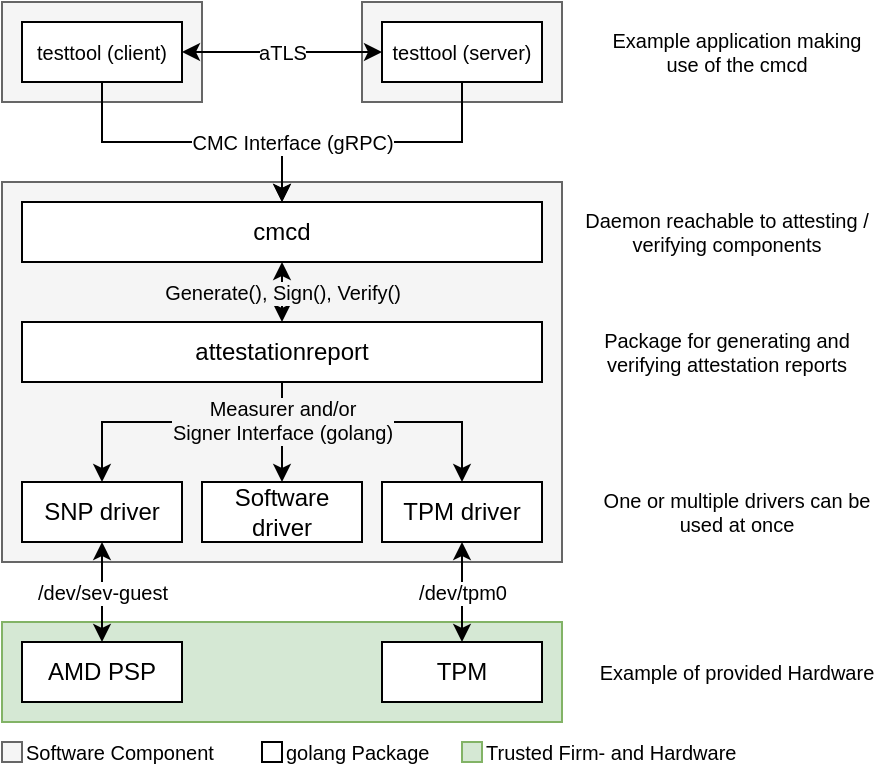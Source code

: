 <mxfile version="20.6.2" type="device"><diagram id="4OHlktra853td-nATEaD" name="Page-1"><mxGraphModel dx="1348" dy="841" grid="1" gridSize="10" guides="1" tooltips="1" connect="1" arrows="1" fold="1" page="1" pageScale="1" pageWidth="850" pageHeight="1100" math="0" shadow="0"><root><mxCell id="0"/><mxCell id="1" parent="0"/><mxCell id="NFTrpatYoSMDDnahwGzO-29" value="" style="rounded=0;whiteSpace=wrap;html=1;fontSize=10;fillColor=#d5e8d4;strokeColor=#82b366;" parent="1" vertex="1"><mxGeometry x="10" y="310" width="280" height="50" as="geometry"/></mxCell><mxCell id="NFTrpatYoSMDDnahwGzO-22" value="" style="rounded=0;whiteSpace=wrap;html=1;fontSize=10;fillColor=#f5f5f5;fontColor=#333333;strokeColor=#666666;" parent="1" vertex="1"><mxGeometry x="10" width="100" height="50" as="geometry"/></mxCell><mxCell id="NFTrpatYoSMDDnahwGzO-21" value="" style="rounded=0;whiteSpace=wrap;html=1;fontSize=10;fillColor=#f5f5f5;fontColor=#333333;strokeColor=#666666;" parent="1" vertex="1"><mxGeometry x="190" width="100" height="50" as="geometry"/></mxCell><mxCell id="NFTrpatYoSMDDnahwGzO-20" value="" style="rounded=0;whiteSpace=wrap;html=1;fontSize=10;fillColor=#f5f5f5;fontColor=#333333;strokeColor=#666666;" parent="1" vertex="1"><mxGeometry x="10" y="90" width="280" height="190" as="geometry"/></mxCell><mxCell id="NFTrpatYoSMDDnahwGzO-7" style="edgeStyle=orthogonalEdgeStyle;rounded=0;orthogonalLoop=1;jettySize=auto;html=1;exitX=0.5;exitY=1;exitDx=0;exitDy=0;entryX=0.5;entryY=0;entryDx=0;entryDy=0;" parent="1" source="NFTrpatYoSMDDnahwGzO-18" target="NFTrpatYoSMDDnahwGzO-5" edge="1"><mxGeometry relative="1" as="geometry"><mxPoint x="150.0" y="180" as="sourcePoint"/></mxGeometry></mxCell><mxCell id="NFTrpatYoSMDDnahwGzO-8" style="edgeStyle=orthogonalEdgeStyle;rounded=0;orthogonalLoop=1;jettySize=auto;html=1;exitX=0.5;exitY=1;exitDx=0;exitDy=0;entryX=0.5;entryY=0;entryDx=0;entryDy=0;" parent="1" source="NFTrpatYoSMDDnahwGzO-18" target="NFTrpatYoSMDDnahwGzO-6" edge="1"><mxGeometry relative="1" as="geometry"><mxPoint x="150.0" y="180" as="sourcePoint"/><Array as="points"><mxPoint x="150" y="210"/><mxPoint x="240" y="210"/></Array></mxGeometry></mxCell><mxCell id="NFTrpatYoSMDDnahwGzO-19" value="Generate(), Sign(), Verify()" style="edgeStyle=orthogonalEdgeStyle;rounded=0;orthogonalLoop=1;jettySize=auto;html=1;exitX=0.5;exitY=1;exitDx=0;exitDy=0;entryX=0.5;entryY=0;entryDx=0;entryDy=0;fontSize=10;startArrow=classic;startFill=1;labelBackgroundColor=#F5F5F5;" parent="1" source="NFTrpatYoSMDDnahwGzO-1" target="NFTrpatYoSMDDnahwGzO-18" edge="1"><mxGeometry relative="1" as="geometry"/></mxCell><mxCell id="NFTrpatYoSMDDnahwGzO-1" value="cmcd" style="rounded=0;whiteSpace=wrap;html=1;" parent="1" vertex="1"><mxGeometry x="20" y="100" width="260" height="30" as="geometry"/></mxCell><mxCell id="NFTrpatYoSMDDnahwGzO-33" value="/dev/sev-guest" style="edgeStyle=orthogonalEdgeStyle;rounded=0;orthogonalLoop=1;jettySize=auto;html=1;exitX=0.5;exitY=1;exitDx=0;exitDy=0;entryX=0.5;entryY=0;entryDx=0;entryDy=0;labelBackgroundColor=#FFFFFF;fontSize=10;startArrow=classic;startFill=1;" parent="1" source="NFTrpatYoSMDDnahwGzO-2" target="NFTrpatYoSMDDnahwGzO-32" edge="1"><mxGeometry relative="1" as="geometry"/></mxCell><mxCell id="NFTrpatYoSMDDnahwGzO-2" value="SNP driver" style="rounded=0;whiteSpace=wrap;html=1;" parent="1" vertex="1"><mxGeometry x="20" y="240" width="80" height="30" as="geometry"/></mxCell><mxCell id="NFTrpatYoSMDDnahwGzO-5" value="Software driver" style="rounded=0;whiteSpace=wrap;html=1;" parent="1" vertex="1"><mxGeometry x="110" y="240" width="80" height="30" as="geometry"/></mxCell><mxCell id="NFTrpatYoSMDDnahwGzO-34" value="/dev/tpm0" style="edgeStyle=orthogonalEdgeStyle;rounded=0;orthogonalLoop=1;jettySize=auto;html=1;exitX=0.5;exitY=1;exitDx=0;exitDy=0;entryX=0.5;entryY=0;entryDx=0;entryDy=0;labelBackgroundColor=#FFFFFF;fontSize=10;startArrow=classic;startFill=1;" parent="1" source="NFTrpatYoSMDDnahwGzO-6" target="NFTrpatYoSMDDnahwGzO-31" edge="1"><mxGeometry relative="1" as="geometry"/></mxCell><mxCell id="NFTrpatYoSMDDnahwGzO-6" value="TPM driver" style="rounded=0;whiteSpace=wrap;html=1;" parent="1" vertex="1"><mxGeometry x="200" y="240" width="80" height="30" as="geometry"/></mxCell><mxCell id="NFTrpatYoSMDDnahwGzO-10" value="One or multiple drivers can be used at once" style="text;html=1;strokeColor=none;fillColor=none;align=center;verticalAlign=middle;whiteSpace=wrap;rounded=0;fontSize=10;" parent="1" vertex="1"><mxGeometry x="300" y="240" width="155" height="30" as="geometry"/></mxCell><mxCell id="NFTrpatYoSMDDnahwGzO-14" style="edgeStyle=orthogonalEdgeStyle;rounded=0;orthogonalLoop=1;jettySize=auto;html=1;exitX=0.5;exitY=1;exitDx=0;exitDy=0;entryX=0.5;entryY=0;entryDx=0;entryDy=0;fontSize=10;" parent="1" source="NFTrpatYoSMDDnahwGzO-12" target="NFTrpatYoSMDDnahwGzO-1" edge="1"><mxGeometry relative="1" as="geometry"/></mxCell><mxCell id="NFTrpatYoSMDDnahwGzO-17" value="aTLS" style="edgeStyle=orthogonalEdgeStyle;rounded=0;orthogonalLoop=1;jettySize=auto;html=1;exitX=1;exitY=0.5;exitDx=0;exitDy=0;entryX=0;entryY=0.5;entryDx=0;entryDy=0;fontSize=10;startArrow=classic;startFill=1;" parent="1" source="NFTrpatYoSMDDnahwGzO-12" target="NFTrpatYoSMDDnahwGzO-13" edge="1"><mxGeometry relative="1" as="geometry"/></mxCell><mxCell id="NFTrpatYoSMDDnahwGzO-12" value="testtool (client)" style="rounded=0;whiteSpace=wrap;html=1;fontSize=10;" parent="1" vertex="1"><mxGeometry x="20" y="10" width="80" height="30" as="geometry"/></mxCell><mxCell id="NFTrpatYoSMDDnahwGzO-13" value="testtool (server)" style="rounded=0;whiteSpace=wrap;html=1;fontSize=10;" parent="1" vertex="1"><mxGeometry x="200" y="10" width="80" height="30" as="geometry"/></mxCell><mxCell id="NFTrpatYoSMDDnahwGzO-9" value="CMC Interface (gRPC)" style="edgeStyle=orthogonalEdgeStyle;rounded=0;orthogonalLoop=1;jettySize=auto;html=1;exitX=0.5;exitY=1;exitDx=0;exitDy=0;entryX=0.5;entryY=0;entryDx=0;entryDy=0;fontSize=10;" parent="1" source="NFTrpatYoSMDDnahwGzO-13" target="NFTrpatYoSMDDnahwGzO-1" edge="1"><mxGeometry x="0.538" relative="1" as="geometry"><mxPoint x="150.095" y="20" as="sourcePoint"/><mxPoint as="offset"/></mxGeometry></mxCell><mxCell id="NFTrpatYoSMDDnahwGzO-15" value="Daemon reachable to attesting / verifying components" style="text;html=1;strokeColor=none;fillColor=none;align=center;verticalAlign=middle;whiteSpace=wrap;rounded=0;fontSize=10;" parent="1" vertex="1"><mxGeometry x="300" y="100" width="145" height="30" as="geometry"/></mxCell><mxCell id="NFTrpatYoSMDDnahwGzO-16" value="Example application making use of the cmcd" style="text;html=1;strokeColor=none;fillColor=none;align=center;verticalAlign=middle;whiteSpace=wrap;rounded=0;fontSize=10;" parent="1" vertex="1"><mxGeometry x="305" y="10" width="145" height="30" as="geometry"/></mxCell><mxCell id="NFTrpatYoSMDDnahwGzO-3" value="&lt;div style=&quot;font-size: 10px;&quot;&gt;&lt;font style=&quot;font-size: 10px;&quot;&gt;Measurer and/or &lt;br style=&quot;font-size: 10px;&quot;&gt;&lt;/font&gt;&lt;/div&gt;&lt;div style=&quot;font-size: 10px;&quot;&gt;&lt;font style=&quot;font-size: 10px;&quot;&gt;Signer Interface (golang)&lt;br style=&quot;font-size: 10px;&quot;&gt;&lt;/font&gt;&lt;/div&gt;" style="edgeStyle=orthogonalEdgeStyle;rounded=0;orthogonalLoop=1;jettySize=auto;html=1;exitX=0.5;exitY=1;exitDx=0;exitDy=0;fontSize=10;labelBackgroundColor=#F5F5F5;" parent="1" source="NFTrpatYoSMDDnahwGzO-18" target="NFTrpatYoSMDDnahwGzO-2" edge="1"><mxGeometry x="-0.733" relative="1" as="geometry"><mxPoint x="150.0" y="180" as="sourcePoint"/><Array as="points"><mxPoint x="150" y="210"/><mxPoint x="60" y="210"/></Array><mxPoint as="offset"/></mxGeometry></mxCell><mxCell id="NFTrpatYoSMDDnahwGzO-18" value="attestationreport" style="rounded=0;whiteSpace=wrap;html=1;" parent="1" vertex="1"><mxGeometry x="20" y="160" width="260" height="30" as="geometry"/></mxCell><mxCell id="NFTrpatYoSMDDnahwGzO-23" value="" style="rounded=0;whiteSpace=wrap;html=1;fontSize=10;fillColor=#f5f5f5;fontColor=#333333;strokeColor=#666666;" parent="1" vertex="1"><mxGeometry x="10" y="370" width="10" height="10" as="geometry"/></mxCell><mxCell id="NFTrpatYoSMDDnahwGzO-24" value="Software Component" style="text;html=1;strokeColor=none;fillColor=none;align=left;verticalAlign=middle;whiteSpace=wrap;rounded=0;fontSize=10;" parent="1" vertex="1"><mxGeometry x="20" y="360" width="100" height="30" as="geometry"/></mxCell><mxCell id="NFTrpatYoSMDDnahwGzO-25" value="" style="rounded=0;whiteSpace=wrap;html=1;fontSize=10;" parent="1" vertex="1"><mxGeometry x="140" y="370" width="10" height="10" as="geometry"/></mxCell><mxCell id="NFTrpatYoSMDDnahwGzO-26" value="golang Package" style="text;html=1;strokeColor=none;fillColor=none;align=left;verticalAlign=middle;whiteSpace=wrap;rounded=0;fontSize=10;" parent="1" vertex="1"><mxGeometry x="150" y="360" width="80" height="30" as="geometry"/></mxCell><mxCell id="NFTrpatYoSMDDnahwGzO-31" value="TPM" style="rounded=0;whiteSpace=wrap;html=1;" parent="1" vertex="1"><mxGeometry x="200" y="320" width="80" height="30" as="geometry"/></mxCell><mxCell id="NFTrpatYoSMDDnahwGzO-32" value="AMD PSP" style="rounded=0;whiteSpace=wrap;html=1;" parent="1" vertex="1"><mxGeometry x="20" y="320" width="80" height="30" as="geometry"/></mxCell><mxCell id="NFTrpatYoSMDDnahwGzO-35" value="" style="rounded=0;whiteSpace=wrap;html=1;fontSize=10;fillColor=#d5e8d4;strokeColor=#82b366;" parent="1" vertex="1"><mxGeometry x="240" y="370" width="10" height="10" as="geometry"/></mxCell><mxCell id="NFTrpatYoSMDDnahwGzO-36" value="Trusted Firm- and Hardware" style="text;html=1;strokeColor=none;fillColor=none;align=left;verticalAlign=middle;whiteSpace=wrap;rounded=0;fontSize=10;" parent="1" vertex="1"><mxGeometry x="250" y="360" width="130" height="30" as="geometry"/></mxCell><mxCell id="NFTrpatYoSMDDnahwGzO-38" value="Package for generating and verifying attestation reports" style="text;html=1;strokeColor=none;fillColor=none;align=center;verticalAlign=middle;whiteSpace=wrap;rounded=0;fontSize=10;" parent="1" vertex="1"><mxGeometry x="300" y="160" width="145" height="30" as="geometry"/></mxCell><mxCell id="NFTrpatYoSMDDnahwGzO-40" value="Example of provided Hardware" style="text;html=1;strokeColor=none;fillColor=none;align=center;verticalAlign=middle;whiteSpace=wrap;rounded=0;fontSize=10;" parent="1" vertex="1"><mxGeometry x="300" y="320" width="155" height="30" as="geometry"/></mxCell></root></mxGraphModel></diagram></mxfile>